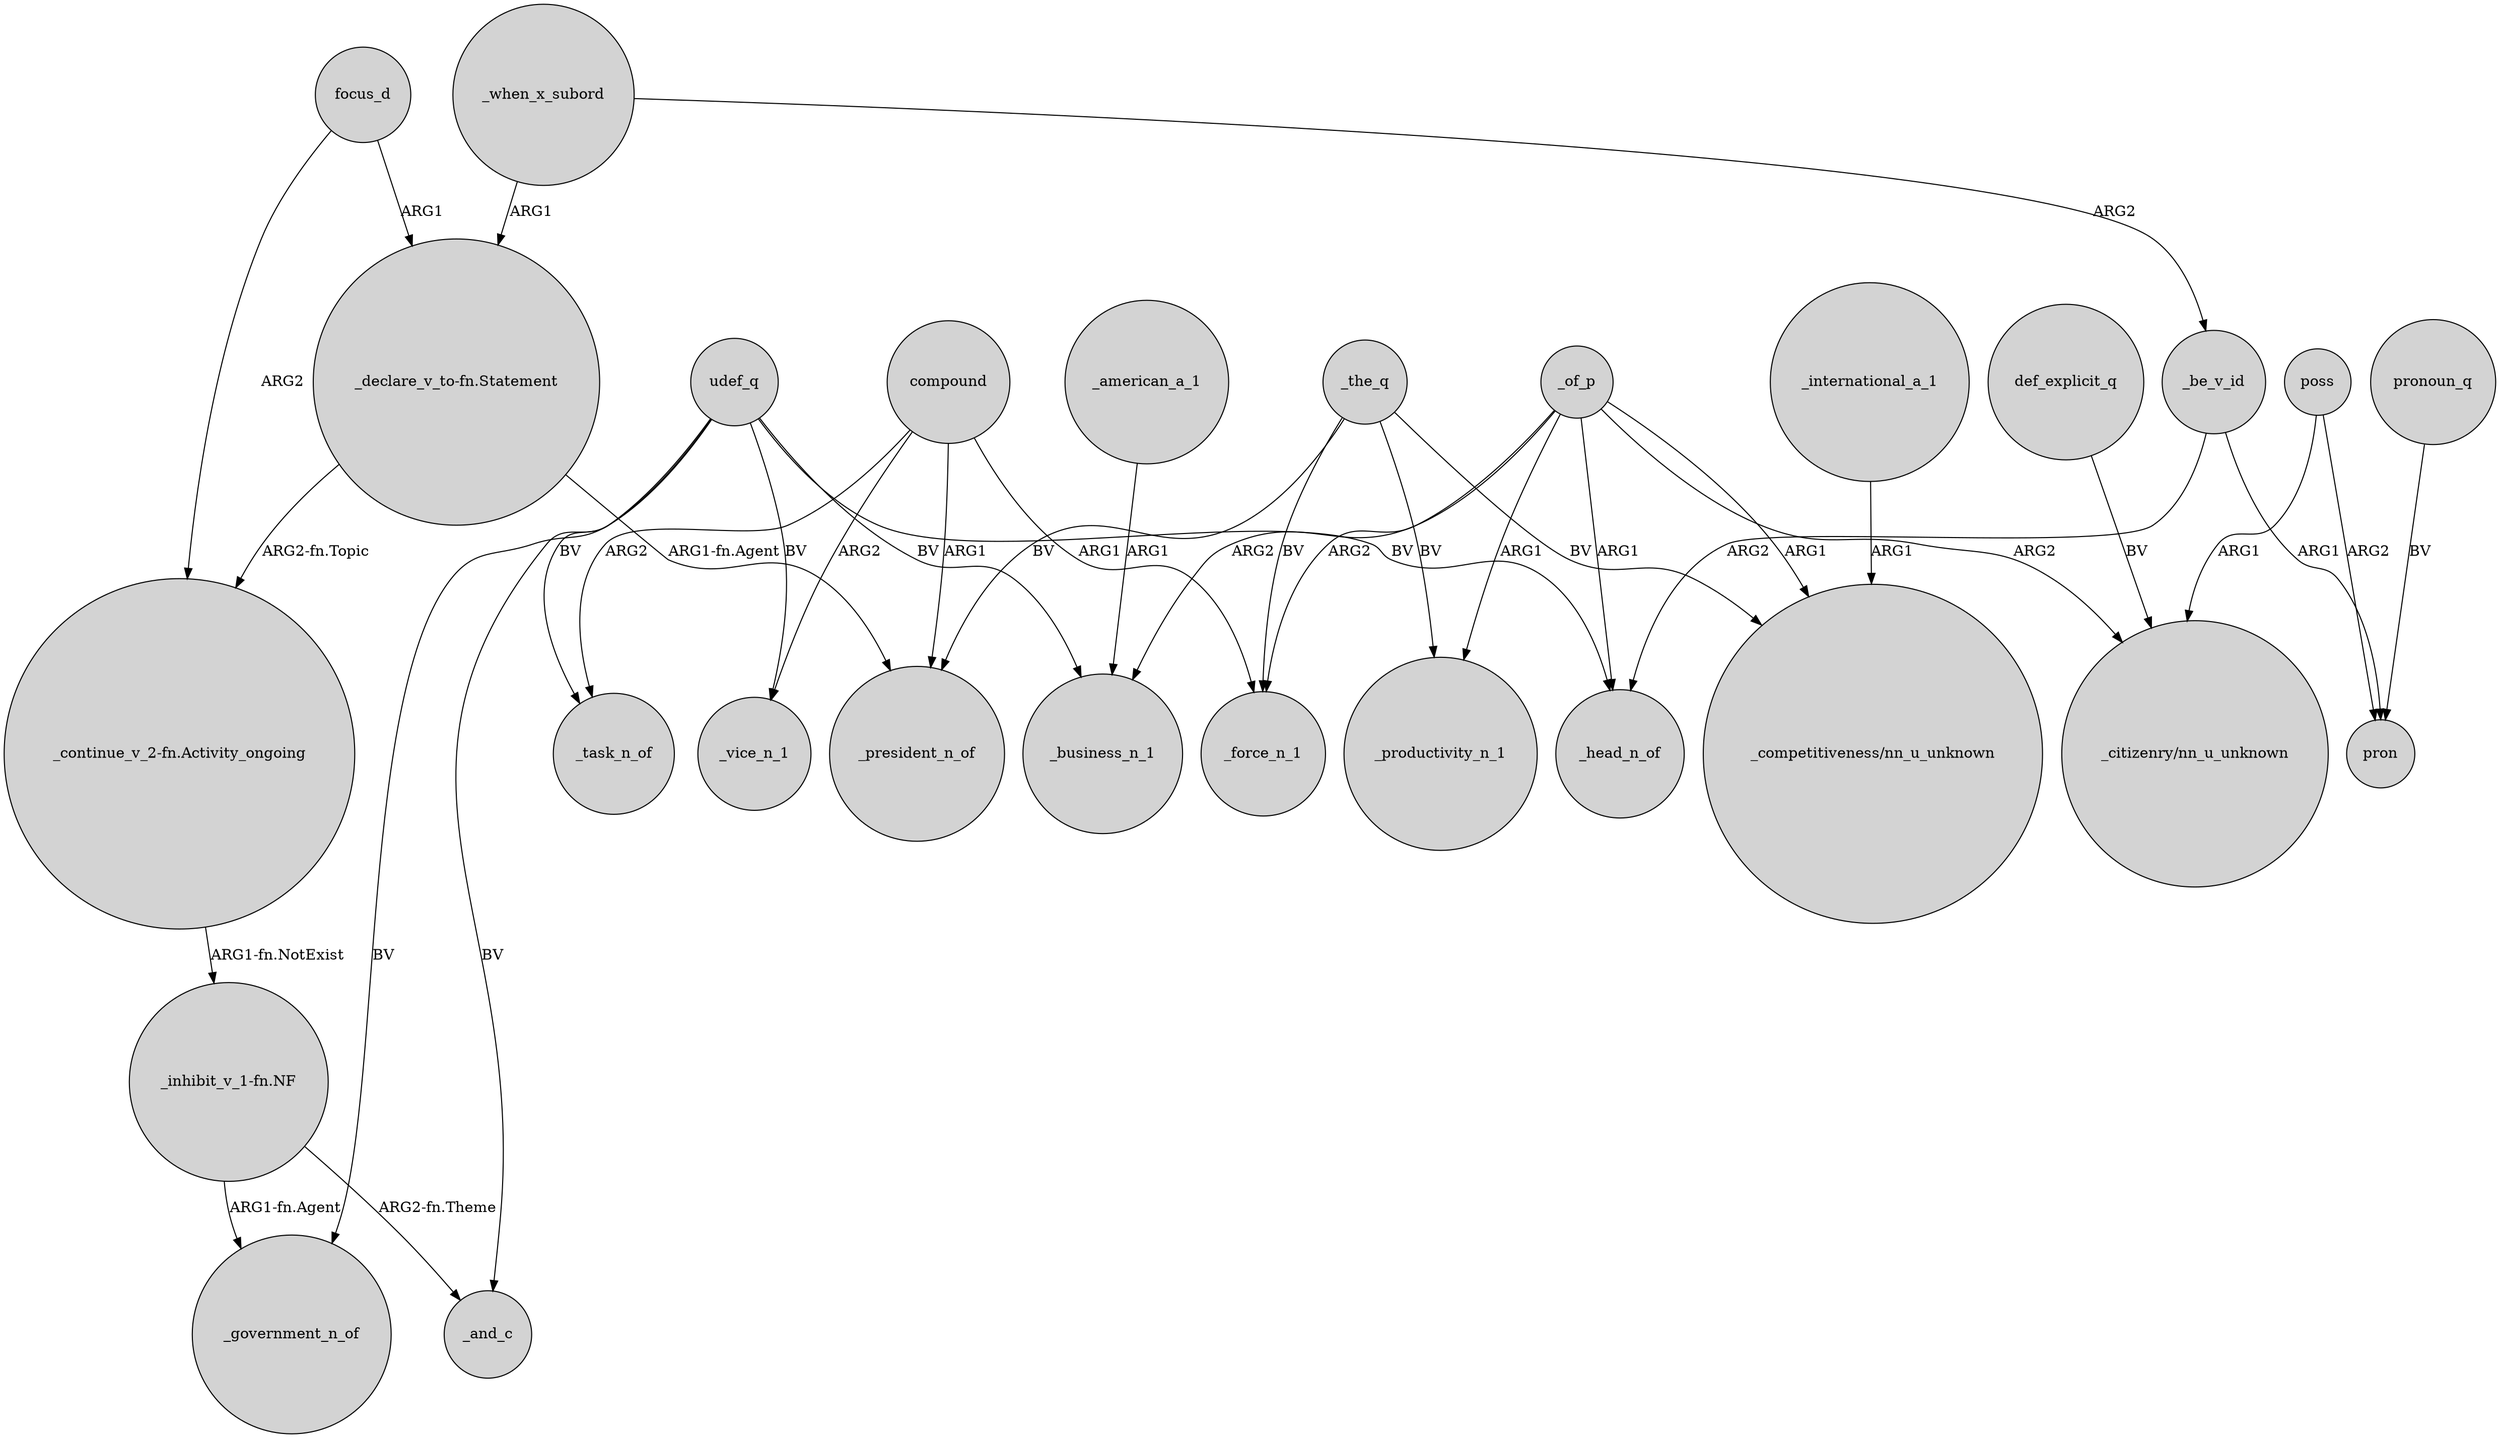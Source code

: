 digraph {
	node [shape=circle style=filled]
	focus_d -> "_continue_v_2-fn.Activity_ongoing" [label=ARG2]
	compound -> _vice_n_1 [label=ARG2]
	_be_v_id -> _head_n_of [label=ARG2]
	_international_a_1 -> "_competitiveness/nn_u_unknown" [label=ARG1]
	poss -> pron [label=ARG2]
	udef_q -> _task_n_of [label=BV]
	udef_q -> _government_n_of [label=BV]
	_of_p -> _force_n_1 [label=ARG2]
	compound -> _force_n_1 [label=ARG1]
	"_declare_v_to-fn.Statement" -> "_continue_v_2-fn.Activity_ongoing" [label="ARG2-fn.Topic"]
	_of_p -> _head_n_of [label=ARG1]
	"_inhibit_v_1-fn.NF" -> _and_c [label="ARG2-fn.Theme"]
	udef_q -> _vice_n_1 [label=BV]
	_be_v_id -> pron [label=ARG1]
	_of_p -> _business_n_1 [label=ARG2]
	pronoun_q -> pron [label=BV]
	_of_p -> _productivity_n_1 [label=ARG1]
	compound -> _task_n_of [label=ARG2]
	compound -> _president_n_of [label=ARG1]
	focus_d -> "_declare_v_to-fn.Statement" [label=ARG1]
	_when_x_subord -> _be_v_id [label=ARG2]
	udef_q -> _head_n_of [label=BV]
	_american_a_1 -> _business_n_1 [label=ARG1]
	_the_q -> _president_n_of [label=BV]
	_when_x_subord -> "_declare_v_to-fn.Statement" [label=ARG1]
	_the_q -> "_competitiveness/nn_u_unknown" [label=BV]
	def_explicit_q -> "_citizenry/nn_u_unknown" [label=BV]
	"_continue_v_2-fn.Activity_ongoing" -> "_inhibit_v_1-fn.NF" [label="ARG1-fn.NotExist"]
	udef_q -> _business_n_1 [label=BV]
	_of_p -> "_competitiveness/nn_u_unknown" [label=ARG1]
	_the_q -> _force_n_1 [label=BV]
	_the_q -> _productivity_n_1 [label=BV]
	"_declare_v_to-fn.Statement" -> _president_n_of [label="ARG1-fn.Agent"]
	"_inhibit_v_1-fn.NF" -> _government_n_of [label="ARG1-fn.Agent"]
	udef_q -> _and_c [label=BV]
	poss -> "_citizenry/nn_u_unknown" [label=ARG1]
	_of_p -> "_citizenry/nn_u_unknown" [label=ARG2]
}
